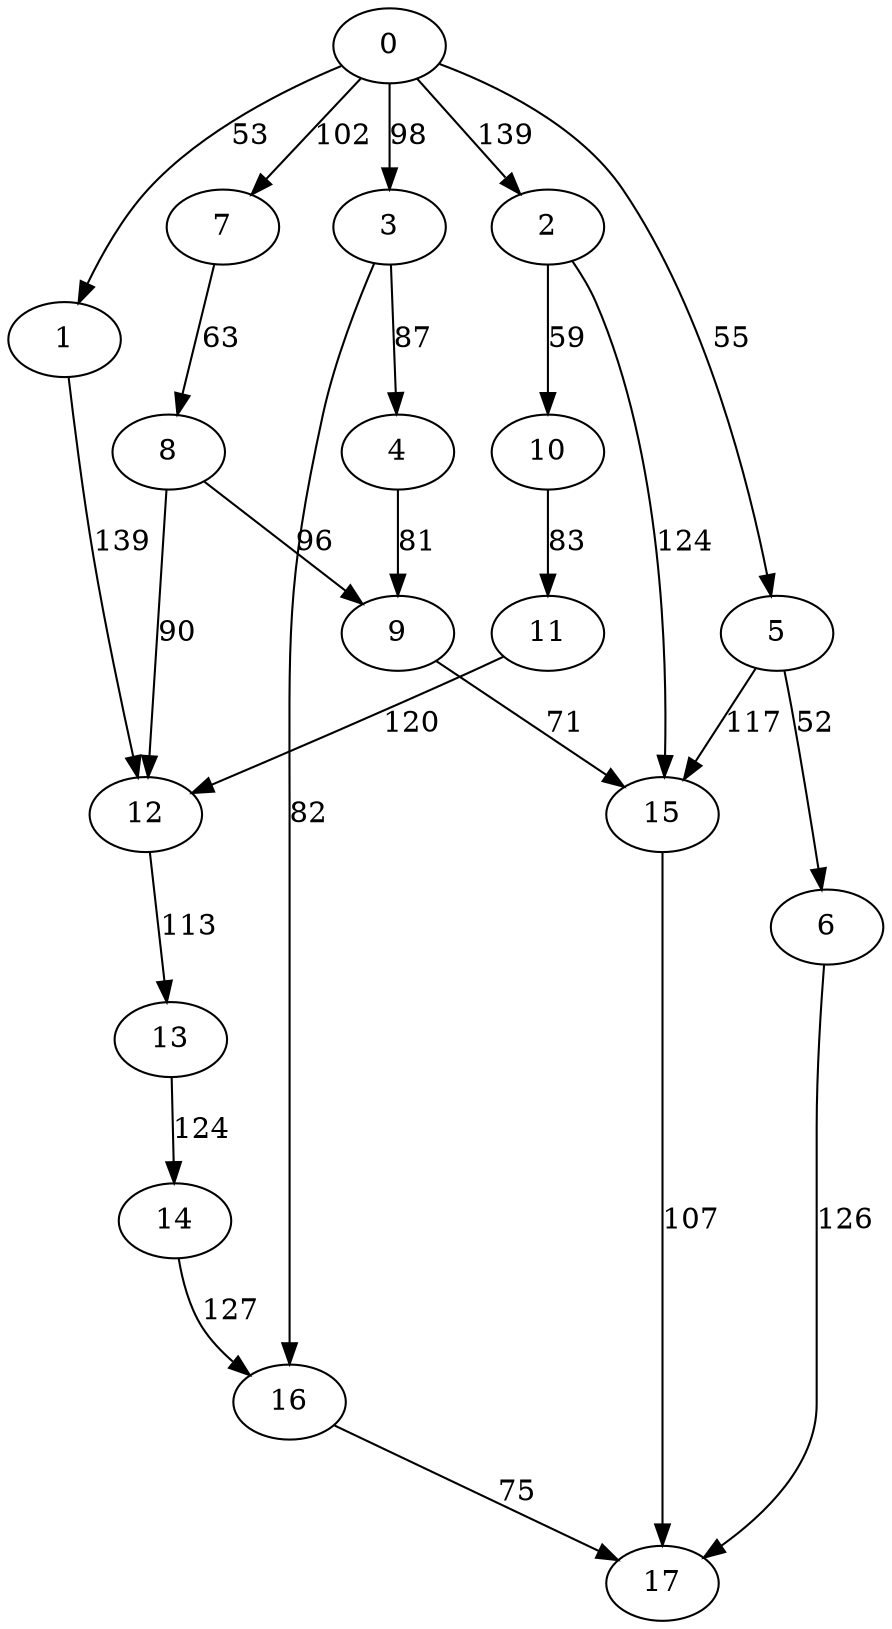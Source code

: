 digraph t20p3r7_5 {
0 -> 1 [ label = 53 ];
0 -> 2 [ label = 139 ];
0 -> 3 [ label = 98 ];
0 -> 5 [ label = 55 ];
0 -> 7 [ label = 102 ];
1 -> 12 [ label = 139 ];
2 -> 10 [ label = 59 ];
2 -> 15 [ label = 124 ];
3 -> 4 [ label = 87 ];
3 -> 16 [ label = 82 ];
4 -> 9 [ label = 81 ];
5 -> 6 [ label = 52 ];
5 -> 15 [ label = 117 ];
6 -> 17 [ label = 126 ];
7 -> 8 [ label = 63 ];
8 -> 9 [ label = 96 ];
8 -> 12 [ label = 90 ];
9 -> 15 [ label = 71 ];
10 -> 11 [ label = 83 ];
11 -> 12 [ label = 120 ];
12 -> 13 [ label = 113 ];
13 -> 14 [ label = 124 ];
14 -> 16 [ label = 127 ];
15 -> 17 [ label = 107 ];
16 -> 17 [ label = 75 ];
 }

